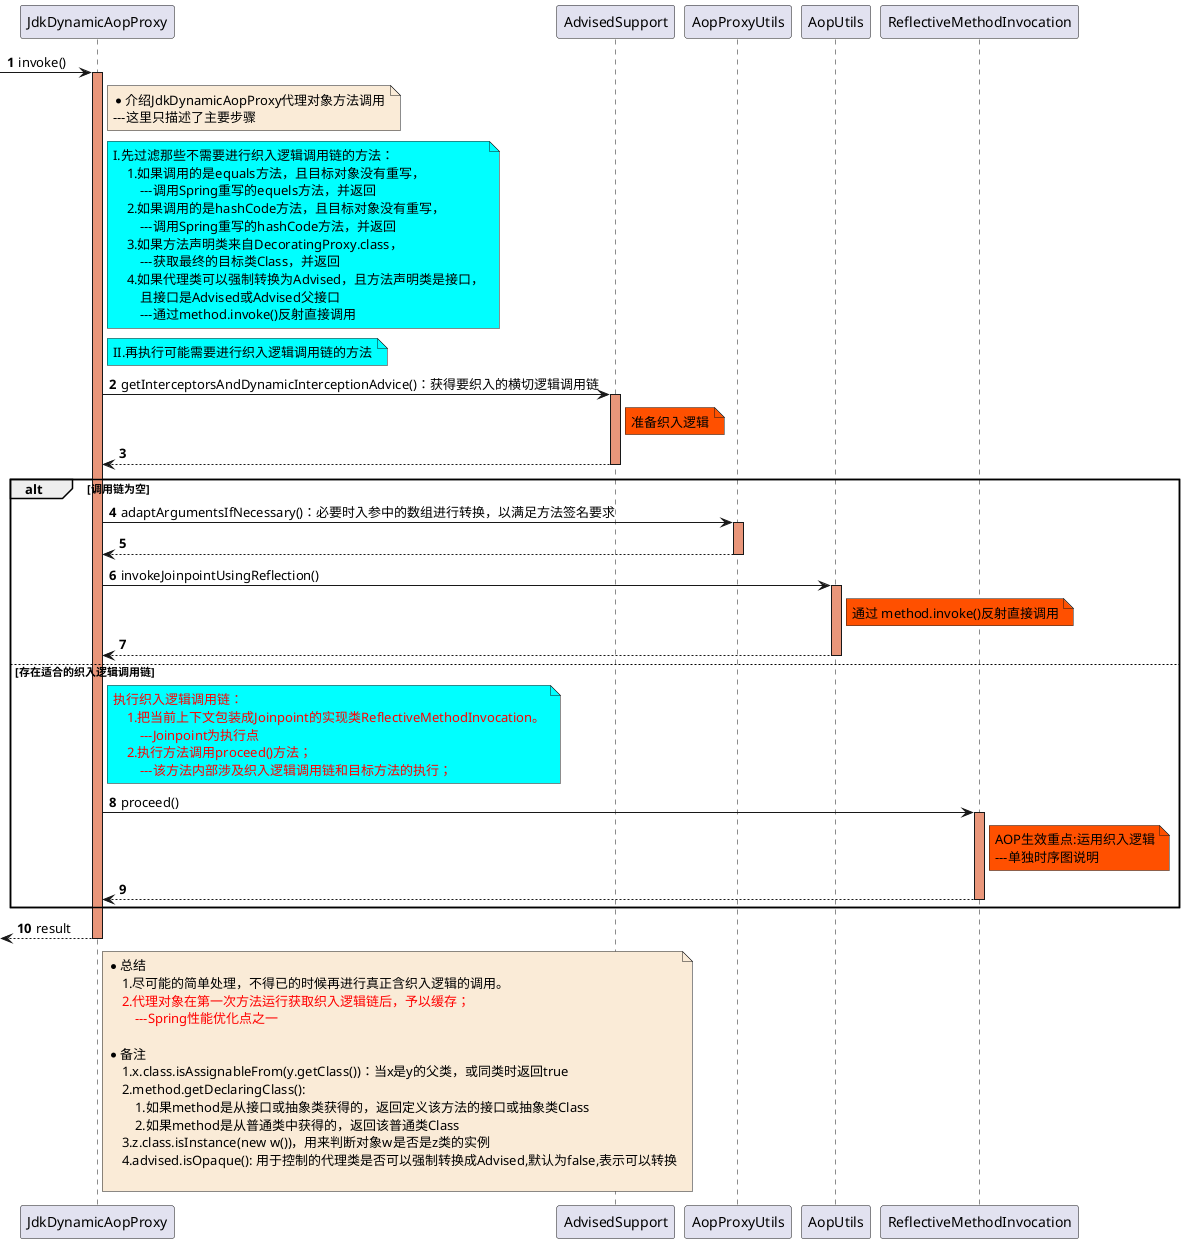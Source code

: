 @startuml

autonumber

-> JdkDynamicAopProxy: invoke()

note right of JdkDynamicAopProxy #FAEBD7
    *介绍JdkDynamicAopProxy代理对象方法调用
    ---这里只描述了主要步骤
end note
activate JdkDynamicAopProxy #DarkSalmon
    note right of JdkDynamicAopProxy #aqua
        I.先过滤那些不需要进行织入逻辑调用链的方法：
            1.如果调用的是equals方法，且目标对象没有重写，
                ---调用Spring重写的equels方法，并返回
            2.如果调用的是hashCode方法，且目标对象没有重写，
                ---调用Spring重写的hashCode方法，并返回
            3.如果方法声明类来自DecoratingProxy.class，
                ---获取最终的目标类Class，并返回
            4.如果代理类可以强制转换为Advised，且方法声明类是接口，
                且接口是Advised或Advised父接口
                ---通过method.invoke()反射直接调用
    end note

    note right of JdkDynamicAopProxy #aqua
        II.再执行可能需要进行织入逻辑调用链的方法
    end note
    JdkDynamicAopProxy-> AdvisedSupport:getInterceptorsAndDynamicInterceptionAdvice()：获得要织入的横切逻辑调用链
    activate AdvisedSupport #DarkSalmon
        note right of AdvisedSupport #FF5000
           准备织入逻辑
        end note
    AdvisedSupport --> JdkDynamicAopProxy
    deactivate AdvisedSupport

    alt 调用链为空
        JdkDynamicAopProxy-> AopProxyUtils:adaptArgumentsIfNecessary()：必要时入参中的数组进行转换，以满足方法签名要求
        activate AopProxyUtils #DarkSalmon
        AopProxyUtils --> JdkDynamicAopProxy
        deactivate AopProxyUtils

        JdkDynamicAopProxy-> AopUtils:invokeJoinpointUsingReflection()
        activate AopUtils #DarkSalmon
            note right of AopUtils #FF5000
               通过 method.invoke()反射直接调用
            end note
        AopUtils --> JdkDynamicAopProxy
        deactivate AopUtils

    else 存在适合的织入逻辑调用链
        note right of JdkDynamicAopProxy #aqua
            <font color=red>执行织入逻辑调用链：</font>
                <font color=red>1.把当前上下文包装成Joinpoint的实现类ReflectiveMethodInvocation。</font>
                    <font color=red>---Joinpoint为执行点</font>
                <font color=red>2.执行方法调用proceed()方法；</font>
                    <font color=red>---该方法内部涉及织入逻辑调用链和目标方法的执行；</font>
        end note
        JdkDynamicAopProxy-> ReflectiveMethodInvocation:proceed()
        activate ReflectiveMethodInvocation #DarkSalmon
            note right of ReflectiveMethodInvocation #FF5000
                AOP生效重点:运用织入逻辑
                ---单独时序图说明
            end note
        ReflectiveMethodInvocation --> JdkDynamicAopProxy
        deactivate ReflectiveMethodInvocation

    end

<-- JdkDynamicAopProxy : result
deactivate JdkDynamicAopProxy

note right of JdkDynamicAopProxy #FAEBD7
*总结
    1.尽可能的简单处理，不得已的时候再进行真正含织入逻辑的调用。
    <font color=red>2.代理对象在第一次方法运行获取织入逻辑链后，予以缓存；</font>
        <font color=red>---Spring性能优化点之一</font>

*备注
    1.x.class.isAssignableFrom(y.getClass())：当x是y的父类，或同类时返回true
    2.method.getDeclaringClass():
        1.如果method是从接口或抽象类获得的，返回定义该方法的接口或抽象类Class
        2.如果method是从普通类中获得的，返回该普通类Class
    3.z.class.isInstance(new w())，用来判断对象w是否是z类的实例
    4.advised.isOpaque(): 用于控制的代理类是否可以强制转换成Advised,默认为false,表示可以转换

end note

@enduml